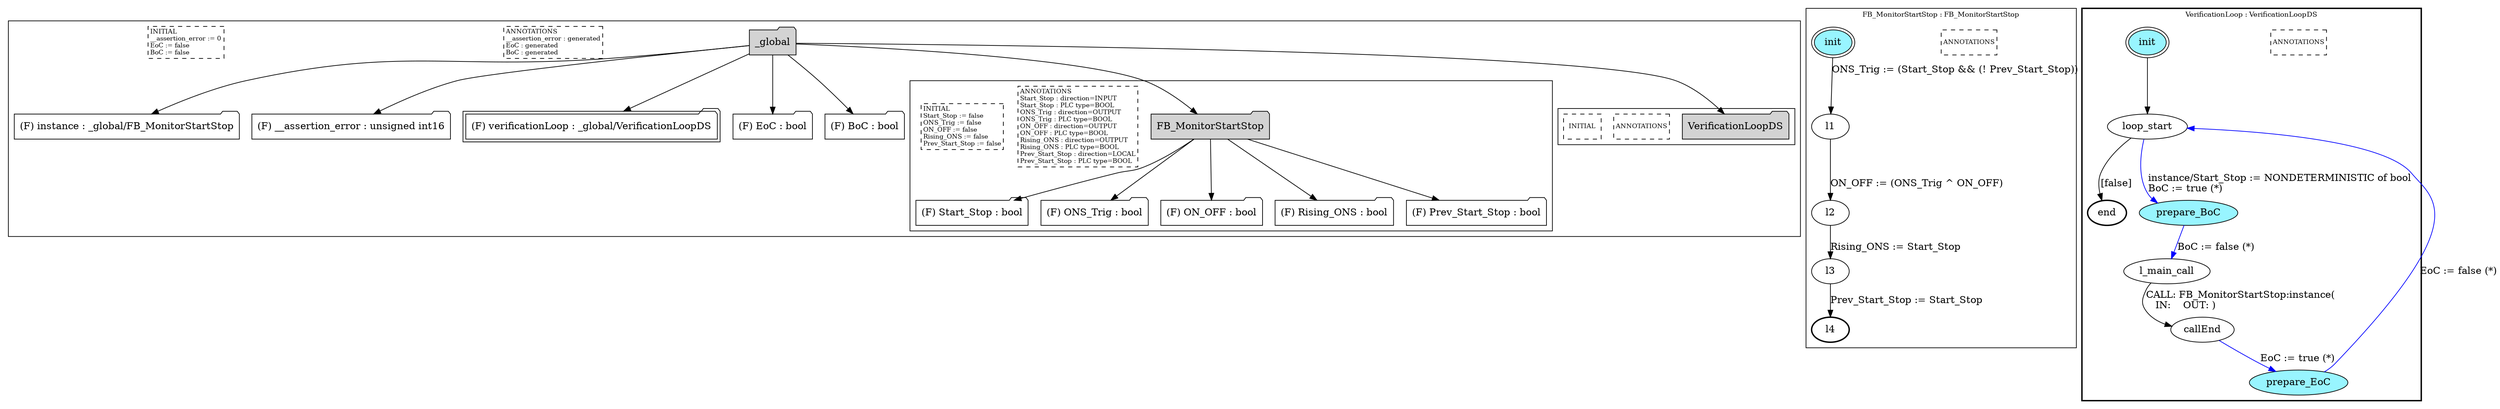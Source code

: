 digraph G {
	subgraph cluster__global1917579871 {
		node [shape="folder", style="filled"];
		//label="_global";
		_global1917579871 [label="_global"];
		_global1917579871 -> instance925829785;
		instance925829785 [label = "(F) instance : _global/FB_MonitorStartStop", fillcolor="white" ];
		_global1917579871 -> __assertion_error1519927539;
		__assertion_error1519927539 [label = "(F) __assertion_error : unsigned int16", fillcolor="white" ];
		_global1917579871 -> verificationLoop1483522397;
		verificationLoop1483522397 [label = "(F) verificationLoop : _global/VerificationLoopDS", fillcolor="white" , peripheries=2];
		_global1917579871 -> EoC1040015904;
		EoC1040015904 [label = "(F) EoC : bool", fillcolor="white" ];
		_global1917579871 -> BoC767794003;
		BoC767794003 [label = "(F) BoC : bool", fillcolor="white" ];
		_global1917579871 -> FB_MonitorStartStop716896919;
		subgraph cluster_FB_MonitorStartStop716896919 {
			node [shape="folder", style="filled"];
			//label="FB_MonitorStartStop";
			FB_MonitorStartStop716896919 [label="FB_MonitorStartStop"];
			FB_MonitorStartStop716896919 -> Start_Stop974242027;
			Start_Stop974242027 [label = "(F) Start_Stop : bool", fillcolor="white" ];
			FB_MonitorStartStop716896919 -> ONS_Trig1220292558;
			ONS_Trig1220292558 [label = "(F) ONS_Trig : bool", fillcolor="white" ];
			FB_MonitorStartStop716896919 -> ON_OFF516570791;
			ON_OFF516570791 [label = "(F) ON_OFF : bool", fillcolor="white" ];
			FB_MonitorStartStop716896919 -> Rising_ONS1589146424;
			Rising_ONS1589146424 [label = "(F) Rising_ONS : bool", fillcolor="white" ];
			FB_MonitorStartStop716896919 -> Prev_Start_Stop741095751;
			Prev_Start_Stop741095751 [label = "(F) Prev_Start_Stop : bool", fillcolor="white" ];
			
			annotations_pseudonode_FB_MonitorStartStop716896919 [
				label="ANNOTATIONS\lStart_Stop : direction=INPUT\lStart_Stop : PLC type=BOOL\lONS_Trig : direction=OUTPUT\lONS_Trig : PLC type=BOOL\lON_OFF : direction=OUTPUT\lON_OFF : PLC type=BOOL\lRising_ONS : direction=OUTPUT\lRising_ONS : PLC type=BOOL\lPrev_Start_Stop : direction=LOCAL\lPrev_Start_Stop : PLC type=BOOL\l",
				fontsize=9, margin="0.04,0.04", fillcolor="white", shape="rectangle", style="dashed"];
			initamt_pseudonode_FB_MonitorStartStop716896919 [
				label="INITIAL\lStart_Stop := false\lONS_Trig := false\lON_OFF := false\lRising_ONS := false\lPrev_Start_Stop := false\l",
				fontsize=9, margin="0.04,0.04", fillcolor="lightyellow", shape="rectangle", style="dashed"];
		}
		_global1917579871 -> VerificationLoopDS1985362663;
		subgraph cluster_VerificationLoopDS1985362663 {
			node [shape="folder", style="filled"];
			//label="VerificationLoopDS";
			VerificationLoopDS1985362663 [label="VerificationLoopDS"];
			
			annotations_pseudonode_VerificationLoopDS1985362663 [
				label="ANNOTATIONS",
				fontsize=9, margin="0.04,0.04", fillcolor="white", shape="rectangle", style="dashed"];
			initamt_pseudonode_VerificationLoopDS1985362663 [
				label="INITIAL",
				fontsize=9, margin="0.04,0.04", fillcolor="lightyellow", shape="rectangle", style="dashed"];
		}
		
		annotations_pseudonode__global1917579871 [
			label="ANNOTATIONS\l__assertion_error : generated\lEoC : generated\lBoC : generated\l",
			fontsize=9, margin="0.04,0.04", fillcolor="white", shape="rectangle", style="dashed"];
		initamt_pseudonode__global1917579871 [
			label="INITIAL\l__assertion_error := 0\lEoC := false\lBoC := false\l",
			fontsize=9, margin="0.04,0.04", fillcolor="lightyellow", shape="rectangle", style="dashed"];
	}
	subgraph clusterFB_MonitorStartStop {
		node [style="filled"];
		color="black";
		fontsize=10;
		ranksep=0.4;
		
		label="FB_MonitorStartStop : FB_MonitorStartStop";
		
		annotations_pseudonode_FB_MonitorStartStop [
			label="ANNOTATIONS",
			fontsize=9, margin="0.04,0.04", fillcolor="white", shape="rectangle", style="dashed"];
		
		init_FB_MonitorStartStop [label="init", color="black", fillcolor="cadetblue1", peripheries=2, shape="ellipse"];
		l1_FB_MonitorStartStop [label="l1", color="black", fillcolor="white", shape="ellipse"];
		l2_FB_MonitorStartStop [label="l2", color="black", fillcolor="white", shape="ellipse"];
		l3_FB_MonitorStartStop [label="l3", color="black", fillcolor="white", shape="ellipse"];
		l4_FB_MonitorStartStop [label="l4", color="black", fillcolor="white", style=bold, shape="ellipse"];
		init_FB_MonitorStartStop -> l1_FB_MonitorStartStop [color="black", label="ONS_Trig := (Start_Stop && (! Prev_Start_Stop))"];
		l1_FB_MonitorStartStop -> l2_FB_MonitorStartStop [color="black", label="ON_OFF := (ONS_Trig ^ ON_OFF)"];
		l2_FB_MonitorStartStop -> l3_FB_MonitorStartStop [color="black", label="Rising_ONS := Start_Stop"];
		l3_FB_MonitorStartStop -> l4_FB_MonitorStartStop [color="black", label="Prev_Start_Stop := Start_Stop"];
	}
	subgraph clusterVerificationLoop {
		node [style="filled"];
		style=bold;
		color="black";
		fontsize=10;
		ranksep=0.4;
		
		label="VerificationLoop : VerificationLoopDS";
		
		annotations_pseudonode_VerificationLoop [
			label="ANNOTATIONS",
			fontsize=9, margin="0.04,0.04", fillcolor="white", shape="rectangle", style="dashed"];
		
		init_VerificationLoop [label="init", color="black", fillcolor="cadetblue1", peripheries=2, shape="ellipse"];
		end_VerificationLoop [label="end", color="black", fillcolor="cadetblue1", style=bold, shape="ellipse"];
		loop_start_VerificationLoop [label="loop_start", color="black", fillcolor="white", shape="ellipse"];
		prepare_BoC_VerificationLoop [label="prepare_BoC", color="black", fillcolor="cadetblue1", shape="ellipse"];
		l_main_call_VerificationLoop [label="l_main_call", color="black", fillcolor="white", shape="ellipse"];
		callEnd_VerificationLoop [label="callEnd", color="black", fillcolor="white", shape="ellipse"];
		prepare_EoC_VerificationLoop [label="prepare_EoC", color="black", fillcolor="cadetblue1", shape="ellipse"];
		init_VerificationLoop -> loop_start_VerificationLoop [color="black", label=""];
		loop_start_VerificationLoop -> prepare_BoC_VerificationLoop [color="blue", label="instance/Start_Stop := NONDETERMINISTIC of bool\lBoC := true (*)\l"];
		prepare_BoC_VerificationLoop -> l_main_call_VerificationLoop [color="blue", label="BoC := false (*)"];
		l_main_call_VerificationLoop -> callEnd_VerificationLoop [color="black", label="CALL: FB_MonitorStartStop:instance(\l   IN:    OUT: )\l"];
		callEnd_VerificationLoop -> prepare_EoC_VerificationLoop [color="blue", label="EoC := true (*)"];
		prepare_EoC_VerificationLoop -> loop_start_VerificationLoop [color="blue", label="EoC := false (*)"];
		loop_start_VerificationLoop -> end_VerificationLoop [color="black", label="[false]"];
	}
}

